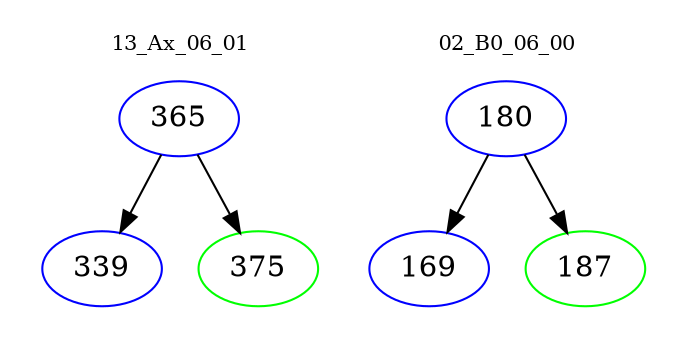 digraph{
subgraph cluster_0 {
color = white
label = "13_Ax_06_01";
fontsize=10;
T0_365 [label="365", color="blue"]
T0_365 -> T0_339 [color="black"]
T0_339 [label="339", color="blue"]
T0_365 -> T0_375 [color="black"]
T0_375 [label="375", color="green"]
}
subgraph cluster_1 {
color = white
label = "02_B0_06_00";
fontsize=10;
T1_180 [label="180", color="blue"]
T1_180 -> T1_169 [color="black"]
T1_169 [label="169", color="blue"]
T1_180 -> T1_187 [color="black"]
T1_187 [label="187", color="green"]
}
}
